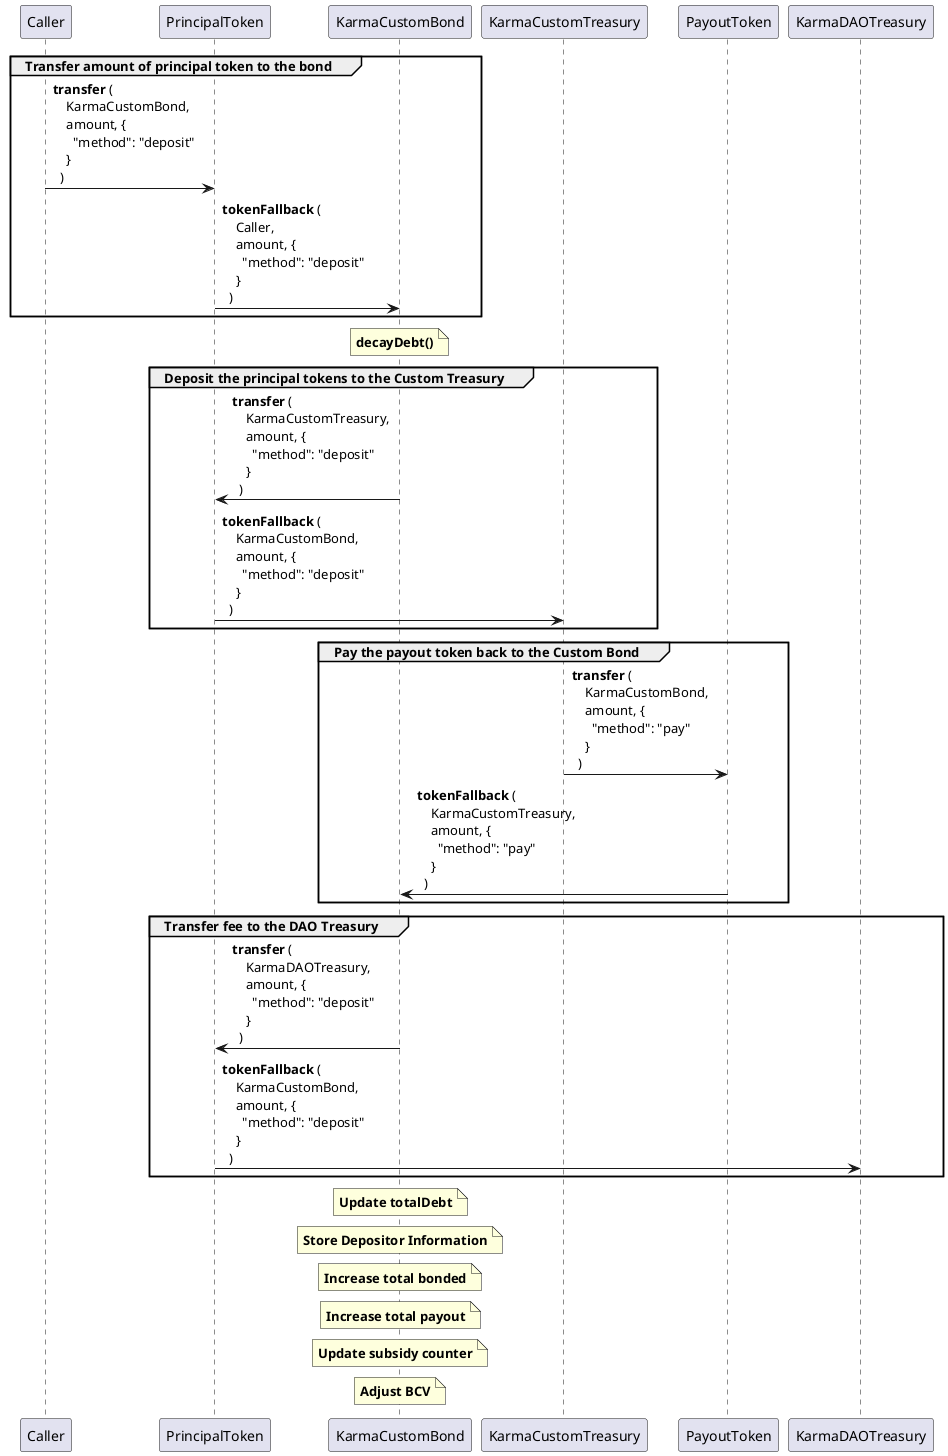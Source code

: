 @startuml Karma Custom Bond deposit flow

group Transfer amount of principal token to the bond
  Caller -> PrincipalToken : **transfer** ( \n\
    KarmaCustomBond, \n\
    amount, { \n\
      "method": "deposit" \n\
    } \n\
  )

  PrincipalToken -> KarmaCustomBond : **tokenFallback** ( \n\
    Caller, \n\
    amount, { \n\
      "method": "deposit" \n\
    } \n\
  )
end group

note over KarmaCustomBond : \
**decayDebt()**

group Deposit the principal tokens to the Custom Treasury
  KarmaCustomBond -> PrincipalToken : **transfer** ( \n\
    KarmaCustomTreasury, \n\
    amount, { \n\
      "method": "deposit" \n\
    } \n\
  )

  PrincipalToken -> KarmaCustomTreasury : **tokenFallback** ( \n\
    KarmaCustomBond, \n\
    amount, { \n\
      "method": "deposit" \n\
    } \n\
  )
end group

group Pay the payout token back to the Custom Bond
  KarmaCustomTreasury -> PayoutToken : **transfer** ( \n\
    KarmaCustomBond, \n\
    amount, { \n\
      "method": "pay" \n\
    } \n\
  )

  PayoutToken -> KarmaCustomBond : **tokenFallback** ( \n\
    KarmaCustomTreasury, \n\
    amount, { \n\
      "method": "pay" \n\
    } \n\
  )

end group


group Transfer fee to the DAO Treasury
  KarmaCustomBond -> PrincipalToken : **transfer** ( \n\
    KarmaDAOTreasury, \n\
    amount, { \n\
      "method": "deposit" \n\
    } \n\
  )

  PrincipalToken -> KarmaDAOTreasury : **tokenFallback** ( \n\
    KarmaCustomBond, \n\
    amount, { \n\
      "method": "deposit" \n\
    } \n\
  )

end group


note over KarmaCustomBond : \
**Update totalDebt**

note over KarmaCustomBond : \
**Store Depositor Information**

note over KarmaCustomBond : \
**Increase total bonded**

note over KarmaCustomBond : \
**Increase total payout**

note over KarmaCustomBond : \
**Update subsidy counter**

note over KarmaCustomBond : \
**Adjust BCV**


@enduml